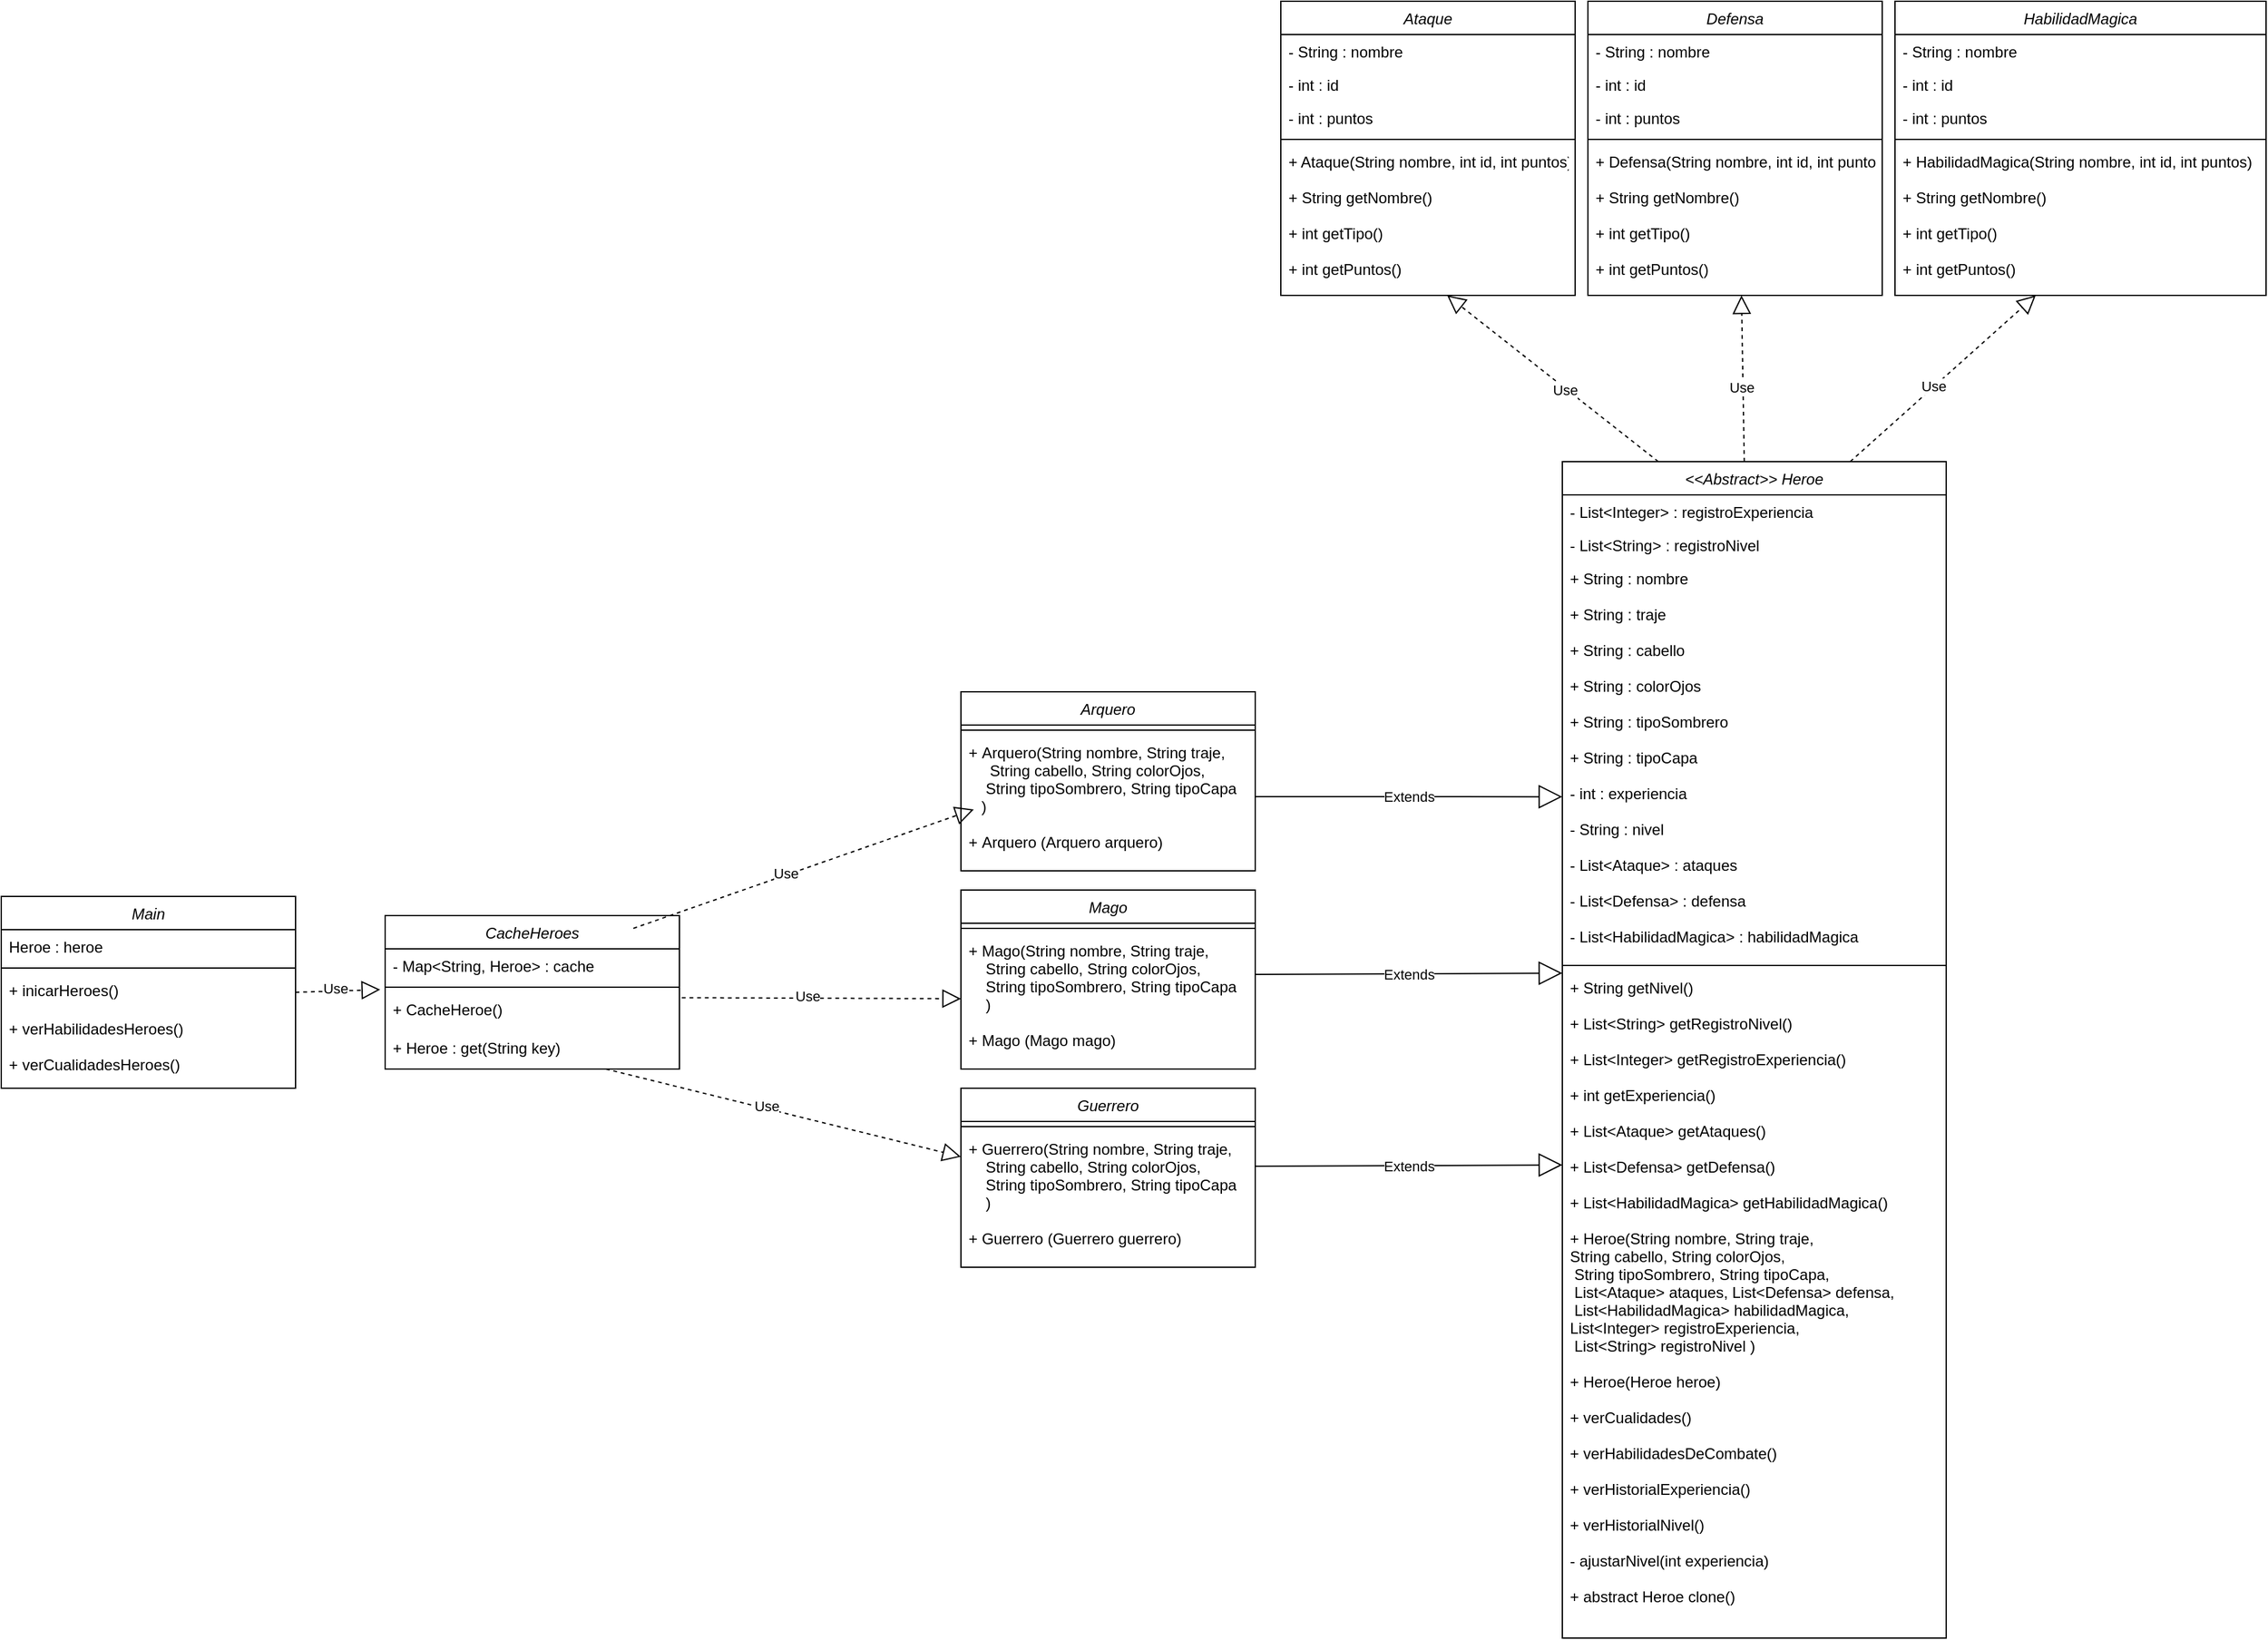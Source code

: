 <mxfile version="21.1.2" type="device">
  <diagram id="C5RBs43oDa-KdzZeNtuy" name="Page-1">
    <mxGraphModel dx="3359" dy="2567" grid="1" gridSize="10" guides="1" tooltips="1" connect="1" arrows="1" fold="1" page="1" pageScale="1" pageWidth="827" pageHeight="1169" math="0" shadow="0">
      <root>
        <mxCell id="WIyWlLk6GJQsqaUBKTNV-0" />
        <mxCell id="WIyWlLk6GJQsqaUBKTNV-1" parent="WIyWlLk6GJQsqaUBKTNV-0" />
        <mxCell id="zkfFHV4jXpPFQw0GAbJ--0" value="Ataque" style="swimlane;fontStyle=2;align=center;verticalAlign=top;childLayout=stackLayout;horizontal=1;startSize=26;horizontalStack=0;resizeParent=1;resizeLast=0;collapsible=1;marginBottom=0;rounded=0;shadow=0;strokeWidth=1;" parent="WIyWlLk6GJQsqaUBKTNV-1" vertex="1">
          <mxGeometry x="930" y="-220" width="230" height="230" as="geometry">
            <mxRectangle x="230" y="140" width="160" height="26" as="alternateBounds" />
          </mxGeometry>
        </mxCell>
        <mxCell id="zkfFHV4jXpPFQw0GAbJ--1" value="- String : nombre" style="text;align=left;verticalAlign=top;spacingLeft=4;spacingRight=4;overflow=hidden;rotatable=0;points=[[0,0.5],[1,0.5]];portConstraint=eastwest;" parent="zkfFHV4jXpPFQw0GAbJ--0" vertex="1">
          <mxGeometry y="26" width="230" height="26" as="geometry" />
        </mxCell>
        <mxCell id="zkfFHV4jXpPFQw0GAbJ--2" value="- int : id" style="text;align=left;verticalAlign=top;spacingLeft=4;spacingRight=4;overflow=hidden;rotatable=0;points=[[0,0.5],[1,0.5]];portConstraint=eastwest;rounded=0;shadow=0;html=0;" parent="zkfFHV4jXpPFQw0GAbJ--0" vertex="1">
          <mxGeometry y="52" width="230" height="26" as="geometry" />
        </mxCell>
        <mxCell id="zkfFHV4jXpPFQw0GAbJ--3" value="- int : puntos" style="text;align=left;verticalAlign=top;spacingLeft=4;spacingRight=4;overflow=hidden;rotatable=0;points=[[0,0.5],[1,0.5]];portConstraint=eastwest;rounded=0;shadow=0;html=0;" parent="zkfFHV4jXpPFQw0GAbJ--0" vertex="1">
          <mxGeometry y="78" width="230" height="26" as="geometry" />
        </mxCell>
        <mxCell id="zkfFHV4jXpPFQw0GAbJ--4" value="" style="line;html=1;strokeWidth=1;align=left;verticalAlign=middle;spacingTop=-1;spacingLeft=3;spacingRight=3;rotatable=0;labelPosition=right;points=[];portConstraint=eastwest;" parent="zkfFHV4jXpPFQw0GAbJ--0" vertex="1">
          <mxGeometry y="104" width="230" height="8" as="geometry" />
        </mxCell>
        <mxCell id="zkfFHV4jXpPFQw0GAbJ--5" value="+ Ataque(String nombre, int id, int puntos)&#xa;&#xa;+ String getNombre()&#xa;&#xa;+ int getTipo()&#xa;&#xa;+ int getPuntos()" style="text;align=left;verticalAlign=top;spacingLeft=4;spacingRight=4;overflow=hidden;rotatable=0;points=[[0,0.5],[1,0.5]];portConstraint=eastwest;" parent="zkfFHV4jXpPFQw0GAbJ--0" vertex="1">
          <mxGeometry y="112" width="230" height="108" as="geometry" />
        </mxCell>
        <mxCell id="Pd0jKTeFEKSQe4IaCQ_c-6" value="Defensa" style="swimlane;fontStyle=2;align=center;verticalAlign=top;childLayout=stackLayout;horizontal=1;startSize=26;horizontalStack=0;resizeParent=1;resizeLast=0;collapsible=1;marginBottom=0;rounded=0;shadow=0;strokeWidth=1;" vertex="1" parent="WIyWlLk6GJQsqaUBKTNV-1">
          <mxGeometry x="1170" y="-220" width="230" height="230" as="geometry">
            <mxRectangle x="230" y="140" width="160" height="26" as="alternateBounds" />
          </mxGeometry>
        </mxCell>
        <mxCell id="Pd0jKTeFEKSQe4IaCQ_c-7" value="- String : nombre" style="text;align=left;verticalAlign=top;spacingLeft=4;spacingRight=4;overflow=hidden;rotatable=0;points=[[0,0.5],[1,0.5]];portConstraint=eastwest;" vertex="1" parent="Pd0jKTeFEKSQe4IaCQ_c-6">
          <mxGeometry y="26" width="230" height="26" as="geometry" />
        </mxCell>
        <mxCell id="Pd0jKTeFEKSQe4IaCQ_c-8" value="- int : id" style="text;align=left;verticalAlign=top;spacingLeft=4;spacingRight=4;overflow=hidden;rotatable=0;points=[[0,0.5],[1,0.5]];portConstraint=eastwest;rounded=0;shadow=0;html=0;" vertex="1" parent="Pd0jKTeFEKSQe4IaCQ_c-6">
          <mxGeometry y="52" width="230" height="26" as="geometry" />
        </mxCell>
        <mxCell id="Pd0jKTeFEKSQe4IaCQ_c-9" value="- int : puntos" style="text;align=left;verticalAlign=top;spacingLeft=4;spacingRight=4;overflow=hidden;rotatable=0;points=[[0,0.5],[1,0.5]];portConstraint=eastwest;rounded=0;shadow=0;html=0;" vertex="1" parent="Pd0jKTeFEKSQe4IaCQ_c-6">
          <mxGeometry y="78" width="230" height="26" as="geometry" />
        </mxCell>
        <mxCell id="Pd0jKTeFEKSQe4IaCQ_c-10" value="" style="line;html=1;strokeWidth=1;align=left;verticalAlign=middle;spacingTop=-1;spacingLeft=3;spacingRight=3;rotatable=0;labelPosition=right;points=[];portConstraint=eastwest;" vertex="1" parent="Pd0jKTeFEKSQe4IaCQ_c-6">
          <mxGeometry y="104" width="230" height="8" as="geometry" />
        </mxCell>
        <mxCell id="Pd0jKTeFEKSQe4IaCQ_c-11" value="+ Defensa(String nombre, int id, int puntos)&#xa;&#xa;+ String getNombre()&#xa;&#xa;+ int getTipo()&#xa;&#xa;+ int getPuntos()" style="text;align=left;verticalAlign=top;spacingLeft=4;spacingRight=4;overflow=hidden;rotatable=0;points=[[0,0.5],[1,0.5]];portConstraint=eastwest;" vertex="1" parent="Pd0jKTeFEKSQe4IaCQ_c-6">
          <mxGeometry y="112" width="230" height="108" as="geometry" />
        </mxCell>
        <mxCell id="Pd0jKTeFEKSQe4IaCQ_c-12" value="HabilidadMagica" style="swimlane;fontStyle=2;align=center;verticalAlign=top;childLayout=stackLayout;horizontal=1;startSize=26;horizontalStack=0;resizeParent=1;resizeLast=0;collapsible=1;marginBottom=0;rounded=0;shadow=0;strokeWidth=1;" vertex="1" parent="WIyWlLk6GJQsqaUBKTNV-1">
          <mxGeometry x="1410" y="-220" width="290" height="230" as="geometry">
            <mxRectangle x="230" y="140" width="160" height="26" as="alternateBounds" />
          </mxGeometry>
        </mxCell>
        <mxCell id="Pd0jKTeFEKSQe4IaCQ_c-13" value="- String : nombre" style="text;align=left;verticalAlign=top;spacingLeft=4;spacingRight=4;overflow=hidden;rotatable=0;points=[[0,0.5],[1,0.5]];portConstraint=eastwest;" vertex="1" parent="Pd0jKTeFEKSQe4IaCQ_c-12">
          <mxGeometry y="26" width="290" height="26" as="geometry" />
        </mxCell>
        <mxCell id="Pd0jKTeFEKSQe4IaCQ_c-14" value="- int : id" style="text;align=left;verticalAlign=top;spacingLeft=4;spacingRight=4;overflow=hidden;rotatable=0;points=[[0,0.5],[1,0.5]];portConstraint=eastwest;rounded=0;shadow=0;html=0;" vertex="1" parent="Pd0jKTeFEKSQe4IaCQ_c-12">
          <mxGeometry y="52" width="290" height="26" as="geometry" />
        </mxCell>
        <mxCell id="Pd0jKTeFEKSQe4IaCQ_c-15" value="- int : puntos" style="text;align=left;verticalAlign=top;spacingLeft=4;spacingRight=4;overflow=hidden;rotatable=0;points=[[0,0.5],[1,0.5]];portConstraint=eastwest;rounded=0;shadow=0;html=0;" vertex="1" parent="Pd0jKTeFEKSQe4IaCQ_c-12">
          <mxGeometry y="78" width="290" height="26" as="geometry" />
        </mxCell>
        <mxCell id="Pd0jKTeFEKSQe4IaCQ_c-16" value="" style="line;html=1;strokeWidth=1;align=left;verticalAlign=middle;spacingTop=-1;spacingLeft=3;spacingRight=3;rotatable=0;labelPosition=right;points=[];portConstraint=eastwest;" vertex="1" parent="Pd0jKTeFEKSQe4IaCQ_c-12">
          <mxGeometry y="104" width="290" height="8" as="geometry" />
        </mxCell>
        <mxCell id="Pd0jKTeFEKSQe4IaCQ_c-17" value="+ HabilidadMagica(String nombre, int id, int puntos)&#xa;&#xa;+ String getNombre()&#xa;&#xa;+ int getTipo()&#xa;&#xa;+ int getPuntos()" style="text;align=left;verticalAlign=top;spacingLeft=4;spacingRight=4;overflow=hidden;rotatable=0;points=[[0,0.5],[1,0.5]];portConstraint=eastwest;" vertex="1" parent="Pd0jKTeFEKSQe4IaCQ_c-12">
          <mxGeometry y="112" width="290" height="108" as="geometry" />
        </mxCell>
        <mxCell id="Pd0jKTeFEKSQe4IaCQ_c-18" value="Guerrero" style="swimlane;fontStyle=2;align=center;verticalAlign=top;childLayout=stackLayout;horizontal=1;startSize=26;horizontalStack=0;resizeParent=1;resizeLast=0;collapsible=1;marginBottom=0;rounded=0;shadow=0;strokeWidth=1;" vertex="1" parent="WIyWlLk6GJQsqaUBKTNV-1">
          <mxGeometry x="680" y="630" width="230" height="140" as="geometry">
            <mxRectangle x="230" y="140" width="160" height="26" as="alternateBounds" />
          </mxGeometry>
        </mxCell>
        <mxCell id="Pd0jKTeFEKSQe4IaCQ_c-22" value="" style="line;html=1;strokeWidth=1;align=left;verticalAlign=middle;spacingTop=-1;spacingLeft=3;spacingRight=3;rotatable=0;labelPosition=right;points=[];portConstraint=eastwest;" vertex="1" parent="Pd0jKTeFEKSQe4IaCQ_c-18">
          <mxGeometry y="26" width="230" height="8" as="geometry" />
        </mxCell>
        <mxCell id="Pd0jKTeFEKSQe4IaCQ_c-23" value="+ Guerrero(String nombre, String traje,&#xa;    String cabello, String colorOjos,&#xa;    String tipoSombrero, String tipoCapa&#xa;    )&#xa;&#xa;+ Guerrero (Guerrero guerrero)&#xa;&#xa;&#xa;&#xa;" style="text;align=left;verticalAlign=top;spacingLeft=4;spacingRight=4;overflow=hidden;rotatable=0;points=[[0,0.5],[1,0.5]];portConstraint=eastwest;" vertex="1" parent="Pd0jKTeFEKSQe4IaCQ_c-18">
          <mxGeometry y="34" width="230" height="96" as="geometry" />
        </mxCell>
        <mxCell id="Pd0jKTeFEKSQe4IaCQ_c-24" value="Arquero" style="swimlane;fontStyle=2;align=center;verticalAlign=top;childLayout=stackLayout;horizontal=1;startSize=26;horizontalStack=0;resizeParent=1;resizeLast=0;collapsible=1;marginBottom=0;rounded=0;shadow=0;strokeWidth=1;" vertex="1" parent="WIyWlLk6GJQsqaUBKTNV-1">
          <mxGeometry x="680" y="320" width="230" height="140" as="geometry">
            <mxRectangle x="230" y="140" width="160" height="26" as="alternateBounds" />
          </mxGeometry>
        </mxCell>
        <mxCell id="Pd0jKTeFEKSQe4IaCQ_c-25" value="" style="line;html=1;strokeWidth=1;align=left;verticalAlign=middle;spacingTop=-1;spacingLeft=3;spacingRight=3;rotatable=0;labelPosition=right;points=[];portConstraint=eastwest;" vertex="1" parent="Pd0jKTeFEKSQe4IaCQ_c-24">
          <mxGeometry y="26" width="230" height="8" as="geometry" />
        </mxCell>
        <mxCell id="Pd0jKTeFEKSQe4IaCQ_c-26" value="+ Arquero(String nombre, String traje,&#xa;     String cabello, String colorOjos,&#xa;    String tipoSombrero, String tipoCapa&#xa;   )&#xa;&#xa;+ Arquero (Arquero arquero)&#xa;&#xa;&#xa;&#xa;" style="text;align=left;verticalAlign=top;spacingLeft=4;spacingRight=4;overflow=hidden;rotatable=0;points=[[0,0.5],[1,0.5]];portConstraint=eastwest;" vertex="1" parent="Pd0jKTeFEKSQe4IaCQ_c-24">
          <mxGeometry y="34" width="230" height="96" as="geometry" />
        </mxCell>
        <mxCell id="Pd0jKTeFEKSQe4IaCQ_c-27" value="Mago" style="swimlane;fontStyle=2;align=center;verticalAlign=top;childLayout=stackLayout;horizontal=1;startSize=26;horizontalStack=0;resizeParent=1;resizeLast=0;collapsible=1;marginBottom=0;rounded=0;shadow=0;strokeWidth=1;" vertex="1" parent="WIyWlLk6GJQsqaUBKTNV-1">
          <mxGeometry x="680" y="475" width="230" height="140" as="geometry">
            <mxRectangle x="230" y="140" width="160" height="26" as="alternateBounds" />
          </mxGeometry>
        </mxCell>
        <mxCell id="Pd0jKTeFEKSQe4IaCQ_c-28" value="" style="line;html=1;strokeWidth=1;align=left;verticalAlign=middle;spacingTop=-1;spacingLeft=3;spacingRight=3;rotatable=0;labelPosition=right;points=[];portConstraint=eastwest;" vertex="1" parent="Pd0jKTeFEKSQe4IaCQ_c-27">
          <mxGeometry y="26" width="230" height="8" as="geometry" />
        </mxCell>
        <mxCell id="Pd0jKTeFEKSQe4IaCQ_c-29" value="+ Mago(String nombre, String traje,&#xa;    String cabello, String colorOjos,&#xa;    String tipoSombrero, String tipoCapa&#xa;    )&#xa;&#xa;+ Mago (Mago mago)&#xa;&#xa;&#xa;&#xa;" style="text;align=left;verticalAlign=top;spacingLeft=4;spacingRight=4;overflow=hidden;rotatable=0;points=[[0,0.5],[1,0.5]];portConstraint=eastwest;" vertex="1" parent="Pd0jKTeFEKSQe4IaCQ_c-27">
          <mxGeometry y="34" width="230" height="96" as="geometry" />
        </mxCell>
        <object label="&lt;&lt;Abstract&gt;&gt; Heroe" carro="sas" uno="sergio" id="Pd0jKTeFEKSQe4IaCQ_c-33">
          <mxCell style="swimlane;fontStyle=2;align=center;verticalAlign=top;childLayout=stackLayout;horizontal=1;startSize=26;horizontalStack=0;resizeParent=1;resizeLast=0;collapsible=1;marginBottom=0;rounded=0;shadow=0;strokeWidth=1;" vertex="1" parent="WIyWlLk6GJQsqaUBKTNV-1">
            <mxGeometry x="1150" y="140" width="300" height="920" as="geometry">
              <mxRectangle x="230" y="140" width="160" height="26" as="alternateBounds" />
            </mxGeometry>
          </mxCell>
        </object>
        <mxCell id="Pd0jKTeFEKSQe4IaCQ_c-34" value="- List&lt;Integer&gt; : registroExperiencia" style="text;align=left;verticalAlign=top;spacingLeft=4;spacingRight=4;overflow=hidden;rotatable=0;points=[[0,0.5],[1,0.5]];portConstraint=eastwest;" vertex="1" parent="Pd0jKTeFEKSQe4IaCQ_c-33">
          <mxGeometry y="26" width="300" height="26" as="geometry" />
        </mxCell>
        <mxCell id="Pd0jKTeFEKSQe4IaCQ_c-35" value="- List&lt;String&gt; : registroNivel" style="text;align=left;verticalAlign=top;spacingLeft=4;spacingRight=4;overflow=hidden;rotatable=0;points=[[0,0.5],[1,0.5]];portConstraint=eastwest;rounded=0;shadow=0;html=0;" vertex="1" parent="Pd0jKTeFEKSQe4IaCQ_c-33">
          <mxGeometry y="52" width="300" height="26" as="geometry" />
        </mxCell>
        <mxCell id="Pd0jKTeFEKSQe4IaCQ_c-36" value="+ String : nombre&#xa;&#xa;+ String : traje&#xa;&#xa;+ String : cabello&#xa;&#xa;+ String : colorOjos&#xa;&#xa;+ String : tipoSombrero&#xa;&#xa;+ String : tipoCapa&#xa;&#xa;- int : experiencia&#xa;&#xa;- String : nivel&#xa;&#xa;- List&lt;Ataque&gt; : ataques&#xa;&#xa;- List&lt;Defensa&gt; : defensa&#xa;&#xa;- List&lt;HabilidadMagica&gt; : habilidadMagica" style="text;align=left;verticalAlign=top;spacingLeft=4;spacingRight=4;overflow=hidden;rotatable=0;points=[[0,0.5],[1,0.5]];portConstraint=eastwest;rounded=0;shadow=0;html=0;" vertex="1" parent="Pd0jKTeFEKSQe4IaCQ_c-33">
          <mxGeometry y="78" width="300" height="312" as="geometry" />
        </mxCell>
        <mxCell id="Pd0jKTeFEKSQe4IaCQ_c-37" value="" style="line;html=1;strokeWidth=1;align=left;verticalAlign=middle;spacingTop=-1;spacingLeft=3;spacingRight=3;rotatable=0;labelPosition=right;points=[];portConstraint=eastwest;" vertex="1" parent="Pd0jKTeFEKSQe4IaCQ_c-33">
          <mxGeometry y="390" width="300" height="8" as="geometry" />
        </mxCell>
        <mxCell id="Pd0jKTeFEKSQe4IaCQ_c-38" value="+ String getNivel()&#xa;&#xa;+ List&lt;String&gt; getRegistroNivel()&#xa;&#xa;+ List&lt;Integer&gt; getRegistroExperiencia()&#xa;&#xa;+ int getExperiencia()&#xa;&#xa;+ List&lt;Ataque&gt; getAtaques()&#xa;&#xa;+ List&lt;Defensa&gt; getDefensa()&#xa;&#xa;+ List&lt;HabilidadMagica&gt; getHabilidadMagica()&#xa;&#xa;+ Heroe(String nombre, String traje, &#xa;String cabello, String colorOjos,&#xa; String tipoSombrero, String tipoCapa,&#xa; List&lt;Ataque&gt; ataques, List&lt;Defensa&gt; defensa,&#xa; List&lt;HabilidadMagica&gt; habilidadMagica, &#xa;List&lt;Integer&gt; registroExperiencia,&#xa; List&lt;String&gt; registroNivel ) &#xa;&#xa;+ Heroe(Heroe heroe)&#xa;&#xa;+ verCualidades()&#xa;&#xa;+ verHabilidadesDeCombate()&#xa;&#xa;+ verHistorialExperiencia()&#xa;&#xa;+ verHistorialNivel()&#xa;&#xa;- ajustarNivel(int experiencia)&#xa;&#xa;+ abstract Heroe clone()&#xa;&#xa;" style="text;align=left;verticalAlign=top;spacingLeft=4;spacingRight=4;overflow=hidden;rotatable=0;points=[[0,0.5],[1,0.5]];portConstraint=eastwest;" vertex="1" parent="Pd0jKTeFEKSQe4IaCQ_c-33">
          <mxGeometry y="398" width="300" height="512" as="geometry" />
        </mxCell>
        <mxCell id="Pd0jKTeFEKSQe4IaCQ_c-42" value="CacheHeroes" style="swimlane;fontStyle=2;align=center;verticalAlign=top;childLayout=stackLayout;horizontal=1;startSize=26;horizontalStack=0;resizeParent=1;resizeLast=0;collapsible=1;marginBottom=0;rounded=0;shadow=0;strokeWidth=1;" vertex="1" parent="WIyWlLk6GJQsqaUBKTNV-1">
          <mxGeometry x="230" y="495" width="230" height="120" as="geometry">
            <mxRectangle x="230" y="140" width="160" height="26" as="alternateBounds" />
          </mxGeometry>
        </mxCell>
        <mxCell id="Pd0jKTeFEKSQe4IaCQ_c-43" value="- Map&lt;String, Heroe&gt; : cache" style="text;align=left;verticalAlign=top;spacingLeft=4;spacingRight=4;overflow=hidden;rotatable=0;points=[[0,0.5],[1,0.5]];portConstraint=eastwest;" vertex="1" parent="Pd0jKTeFEKSQe4IaCQ_c-42">
          <mxGeometry y="26" width="230" height="26" as="geometry" />
        </mxCell>
        <mxCell id="Pd0jKTeFEKSQe4IaCQ_c-46" value="" style="line;html=1;strokeWidth=1;align=left;verticalAlign=middle;spacingTop=-1;spacingLeft=3;spacingRight=3;rotatable=0;labelPosition=right;points=[];portConstraint=eastwest;" vertex="1" parent="Pd0jKTeFEKSQe4IaCQ_c-42">
          <mxGeometry y="52" width="230" height="8" as="geometry" />
        </mxCell>
        <mxCell id="Pd0jKTeFEKSQe4IaCQ_c-47" value="+ CacheHeroe() &#xa;" style="text;align=left;verticalAlign=top;spacingLeft=4;spacingRight=4;overflow=hidden;rotatable=0;points=[[0,0.5],[1,0.5]];portConstraint=eastwest;" vertex="1" parent="Pd0jKTeFEKSQe4IaCQ_c-42">
          <mxGeometry y="60" width="230" height="30" as="geometry" />
        </mxCell>
        <mxCell id="Pd0jKTeFEKSQe4IaCQ_c-66" value="+ Heroe : get(String key) &#xa;" style="text;align=left;verticalAlign=top;spacingLeft=4;spacingRight=4;overflow=hidden;rotatable=0;points=[[0,0.5],[1,0.5]];portConstraint=eastwest;" vertex="1" parent="Pd0jKTeFEKSQe4IaCQ_c-42">
          <mxGeometry y="90" width="230" height="30" as="geometry" />
        </mxCell>
        <mxCell id="Pd0jKTeFEKSQe4IaCQ_c-48" value="Extends" style="endArrow=block;endSize=16;endFill=0;html=1;rounded=0;entryX=0;entryY=0.59;entryDx=0;entryDy=0;entryPerimeter=0;" edge="1" parent="WIyWlLk6GJQsqaUBKTNV-1" source="Pd0jKTeFEKSQe4IaCQ_c-26" target="Pd0jKTeFEKSQe4IaCQ_c-36">
          <mxGeometry width="160" relative="1" as="geometry">
            <mxPoint x="900" y="402" as="sourcePoint" />
            <mxPoint x="1140" y="402" as="targetPoint" />
          </mxGeometry>
        </mxCell>
        <mxCell id="Pd0jKTeFEKSQe4IaCQ_c-49" value="Extends" style="endArrow=block;endSize=16;endFill=0;html=1;rounded=0;" edge="1" parent="WIyWlLk6GJQsqaUBKTNV-1">
          <mxGeometry width="160" relative="1" as="geometry">
            <mxPoint x="910" y="541" as="sourcePoint" />
            <mxPoint x="1150" y="540" as="targetPoint" />
          </mxGeometry>
        </mxCell>
        <mxCell id="Pd0jKTeFEKSQe4IaCQ_c-50" value="Extends" style="endArrow=block;endSize=16;endFill=0;html=1;rounded=0;" edge="1" parent="WIyWlLk6GJQsqaUBKTNV-1">
          <mxGeometry width="160" relative="1" as="geometry">
            <mxPoint x="910" y="691" as="sourcePoint" />
            <mxPoint x="1150" y="690" as="targetPoint" />
          </mxGeometry>
        </mxCell>
        <mxCell id="Pd0jKTeFEKSQe4IaCQ_c-53" value="" style="endArrow=block;dashed=1;endFill=0;endSize=12;html=1;rounded=0;exitX=0.25;exitY=0;exitDx=0;exitDy=0;" edge="1" parent="WIyWlLk6GJQsqaUBKTNV-1" source="Pd0jKTeFEKSQe4IaCQ_c-33">
          <mxGeometry width="160" relative="1" as="geometry">
            <mxPoint x="1060" y="170" as="sourcePoint" />
            <mxPoint x="1060" y="10" as="targetPoint" />
          </mxGeometry>
        </mxCell>
        <mxCell id="Pd0jKTeFEKSQe4IaCQ_c-54" value="Use" style="edgeLabel;html=1;align=center;verticalAlign=middle;resizable=0;points=[];" vertex="1" connectable="0" parent="Pd0jKTeFEKSQe4IaCQ_c-53">
          <mxGeometry x="-0.109" y="2" relative="1" as="geometry">
            <mxPoint x="1" as="offset" />
          </mxGeometry>
        </mxCell>
        <mxCell id="Pd0jKTeFEKSQe4IaCQ_c-55" value="" style="endArrow=block;dashed=1;endFill=0;endSize=12;html=1;rounded=0;" edge="1" parent="WIyWlLk6GJQsqaUBKTNV-1" source="Pd0jKTeFEKSQe4IaCQ_c-33">
          <mxGeometry width="160" relative="1" as="geometry">
            <mxPoint x="1205" y="60" as="sourcePoint" />
            <mxPoint x="1290" y="10" as="targetPoint" />
          </mxGeometry>
        </mxCell>
        <mxCell id="Pd0jKTeFEKSQe4IaCQ_c-56" value="Use" style="edgeLabel;html=1;align=center;verticalAlign=middle;resizable=0;points=[];" vertex="1" connectable="0" parent="Pd0jKTeFEKSQe4IaCQ_c-55">
          <mxGeometry x="-0.109" y="2" relative="1" as="geometry">
            <mxPoint x="1" as="offset" />
          </mxGeometry>
        </mxCell>
        <mxCell id="Pd0jKTeFEKSQe4IaCQ_c-57" value="" style="endArrow=block;dashed=1;endFill=0;endSize=12;html=1;rounded=0;exitX=0.75;exitY=0;exitDx=0;exitDy=0;" edge="1" parent="WIyWlLk6GJQsqaUBKTNV-1" source="Pd0jKTeFEKSQe4IaCQ_c-33">
          <mxGeometry width="160" relative="1" as="geometry">
            <mxPoint x="1450" y="80" as="sourcePoint" />
            <mxPoint x="1520" y="10" as="targetPoint" />
          </mxGeometry>
        </mxCell>
        <mxCell id="Pd0jKTeFEKSQe4IaCQ_c-58" value="Use" style="edgeLabel;html=1;align=center;verticalAlign=middle;resizable=0;points=[];" vertex="1" connectable="0" parent="Pd0jKTeFEKSQe4IaCQ_c-57">
          <mxGeometry x="-0.109" y="2" relative="1" as="geometry">
            <mxPoint x="1" as="offset" />
          </mxGeometry>
        </mxCell>
        <mxCell id="Pd0jKTeFEKSQe4IaCQ_c-60" value="" style="endArrow=block;dashed=1;endFill=0;endSize=12;html=1;rounded=0;exitX=1;exitY=0.5;exitDx=0;exitDy=0;entryX=-0.017;entryY=-0.07;entryDx=0;entryDy=0;entryPerimeter=0;" edge="1" parent="WIyWlLk6GJQsqaUBKTNV-1" source="Pd0jKTeFEKSQe4IaCQ_c-70" target="Pd0jKTeFEKSQe4IaCQ_c-47">
          <mxGeometry width="160" relative="1" as="geometry">
            <mxPoint x="414" y="495" as="sourcePoint" />
            <mxPoint x="249" y="365" as="targetPoint" />
          </mxGeometry>
        </mxCell>
        <mxCell id="Pd0jKTeFEKSQe4IaCQ_c-61" value="Use" style="edgeLabel;html=1;align=center;verticalAlign=middle;resizable=0;points=[];" vertex="1" connectable="0" parent="Pd0jKTeFEKSQe4IaCQ_c-60">
          <mxGeometry x="-0.109" y="2" relative="1" as="geometry">
            <mxPoint x="1" as="offset" />
          </mxGeometry>
        </mxCell>
        <mxCell id="Pd0jKTeFEKSQe4IaCQ_c-62" value="" style="endArrow=block;dashed=1;endFill=0;endSize=12;html=1;rounded=0;exitX=1.008;exitY=0.14;exitDx=0;exitDy=0;exitPerimeter=0;" edge="1" parent="WIyWlLk6GJQsqaUBKTNV-1" source="Pd0jKTeFEKSQe4IaCQ_c-47">
          <mxGeometry width="160" relative="1" as="geometry">
            <mxPoint x="645" y="595" as="sourcePoint" />
            <mxPoint x="680" y="560" as="targetPoint" />
          </mxGeometry>
        </mxCell>
        <mxCell id="Pd0jKTeFEKSQe4IaCQ_c-63" value="Use" style="edgeLabel;html=1;align=center;verticalAlign=middle;resizable=0;points=[];" vertex="1" connectable="0" parent="Pd0jKTeFEKSQe4IaCQ_c-62">
          <mxGeometry x="-0.109" y="2" relative="1" as="geometry">
            <mxPoint x="1" as="offset" />
          </mxGeometry>
        </mxCell>
        <mxCell id="Pd0jKTeFEKSQe4IaCQ_c-64" value="" style="endArrow=block;dashed=1;endFill=0;endSize=12;html=1;rounded=0;exitX=0.75;exitY=1;exitDx=0;exitDy=0;" edge="1" parent="WIyWlLk6GJQsqaUBKTNV-1" source="Pd0jKTeFEKSQe4IaCQ_c-42" target="Pd0jKTeFEKSQe4IaCQ_c-23">
          <mxGeometry width="160" relative="1" as="geometry">
            <mxPoint x="535" y="715" as="sourcePoint" />
            <mxPoint x="370" y="585" as="targetPoint" />
          </mxGeometry>
        </mxCell>
        <mxCell id="Pd0jKTeFEKSQe4IaCQ_c-65" value="Use" style="edgeLabel;html=1;align=center;verticalAlign=middle;resizable=0;points=[];" vertex="1" connectable="0" parent="Pd0jKTeFEKSQe4IaCQ_c-64">
          <mxGeometry x="-0.109" y="2" relative="1" as="geometry">
            <mxPoint x="1" as="offset" />
          </mxGeometry>
        </mxCell>
        <mxCell id="Pd0jKTeFEKSQe4IaCQ_c-67" value="Main&#xa;" style="swimlane;fontStyle=2;align=center;verticalAlign=top;childLayout=stackLayout;horizontal=1;startSize=26;horizontalStack=0;resizeParent=1;resizeLast=0;collapsible=1;marginBottom=0;rounded=0;shadow=0;strokeWidth=1;" vertex="1" parent="WIyWlLk6GJQsqaUBKTNV-1">
          <mxGeometry x="-70" y="480" width="230" height="150" as="geometry">
            <mxRectangle x="230" y="140" width="160" height="26" as="alternateBounds" />
          </mxGeometry>
        </mxCell>
        <mxCell id="Pd0jKTeFEKSQe4IaCQ_c-68" value="Heroe : heroe" style="text;align=left;verticalAlign=top;spacingLeft=4;spacingRight=4;overflow=hidden;rotatable=0;points=[[0,0.5],[1,0.5]];portConstraint=eastwest;" vertex="1" parent="Pd0jKTeFEKSQe4IaCQ_c-67">
          <mxGeometry y="26" width="230" height="26" as="geometry" />
        </mxCell>
        <mxCell id="Pd0jKTeFEKSQe4IaCQ_c-69" value="" style="line;html=1;strokeWidth=1;align=left;verticalAlign=middle;spacingTop=-1;spacingLeft=3;spacingRight=3;rotatable=0;labelPosition=right;points=[];portConstraint=eastwest;" vertex="1" parent="Pd0jKTeFEKSQe4IaCQ_c-67">
          <mxGeometry y="52" width="230" height="8" as="geometry" />
        </mxCell>
        <mxCell id="Pd0jKTeFEKSQe4IaCQ_c-70" value="+ inicarHeroes() &#xa;" style="text;align=left;verticalAlign=top;spacingLeft=4;spacingRight=4;overflow=hidden;rotatable=0;points=[[0,0.5],[1,0.5]];portConstraint=eastwest;" vertex="1" parent="Pd0jKTeFEKSQe4IaCQ_c-67">
          <mxGeometry y="60" width="230" height="30" as="geometry" />
        </mxCell>
        <mxCell id="Pd0jKTeFEKSQe4IaCQ_c-71" value="+ verHabilidadesHeroes()&#xa;&#xa;+ verCualidadesHeroes()&#xa;" style="text;align=left;verticalAlign=top;spacingLeft=4;spacingRight=4;overflow=hidden;rotatable=0;points=[[0,0.5],[1,0.5]];portConstraint=eastwest;" vertex="1" parent="Pd0jKTeFEKSQe4IaCQ_c-67">
          <mxGeometry y="90" width="230" height="60" as="geometry" />
        </mxCell>
        <mxCell id="Pd0jKTeFEKSQe4IaCQ_c-72" value="" style="endArrow=block;dashed=1;endFill=0;endSize=12;html=1;rounded=0;exitX=0.25;exitY=0;exitDx=0;exitDy=0;entryX=0;entryY=0.5;entryDx=0;entryDy=0;" edge="1" parent="WIyWlLk6GJQsqaUBKTNV-1">
          <mxGeometry width="160" relative="1" as="geometry">
            <mxPoint x="424" y="505" as="sourcePoint" />
            <mxPoint x="690" y="412" as="targetPoint" />
          </mxGeometry>
        </mxCell>
        <mxCell id="Pd0jKTeFEKSQe4IaCQ_c-73" value="Use" style="edgeLabel;html=1;align=center;verticalAlign=middle;resizable=0;points=[];" vertex="1" connectable="0" parent="Pd0jKTeFEKSQe4IaCQ_c-72">
          <mxGeometry x="-0.109" y="2" relative="1" as="geometry">
            <mxPoint x="1" as="offset" />
          </mxGeometry>
        </mxCell>
      </root>
    </mxGraphModel>
  </diagram>
</mxfile>

